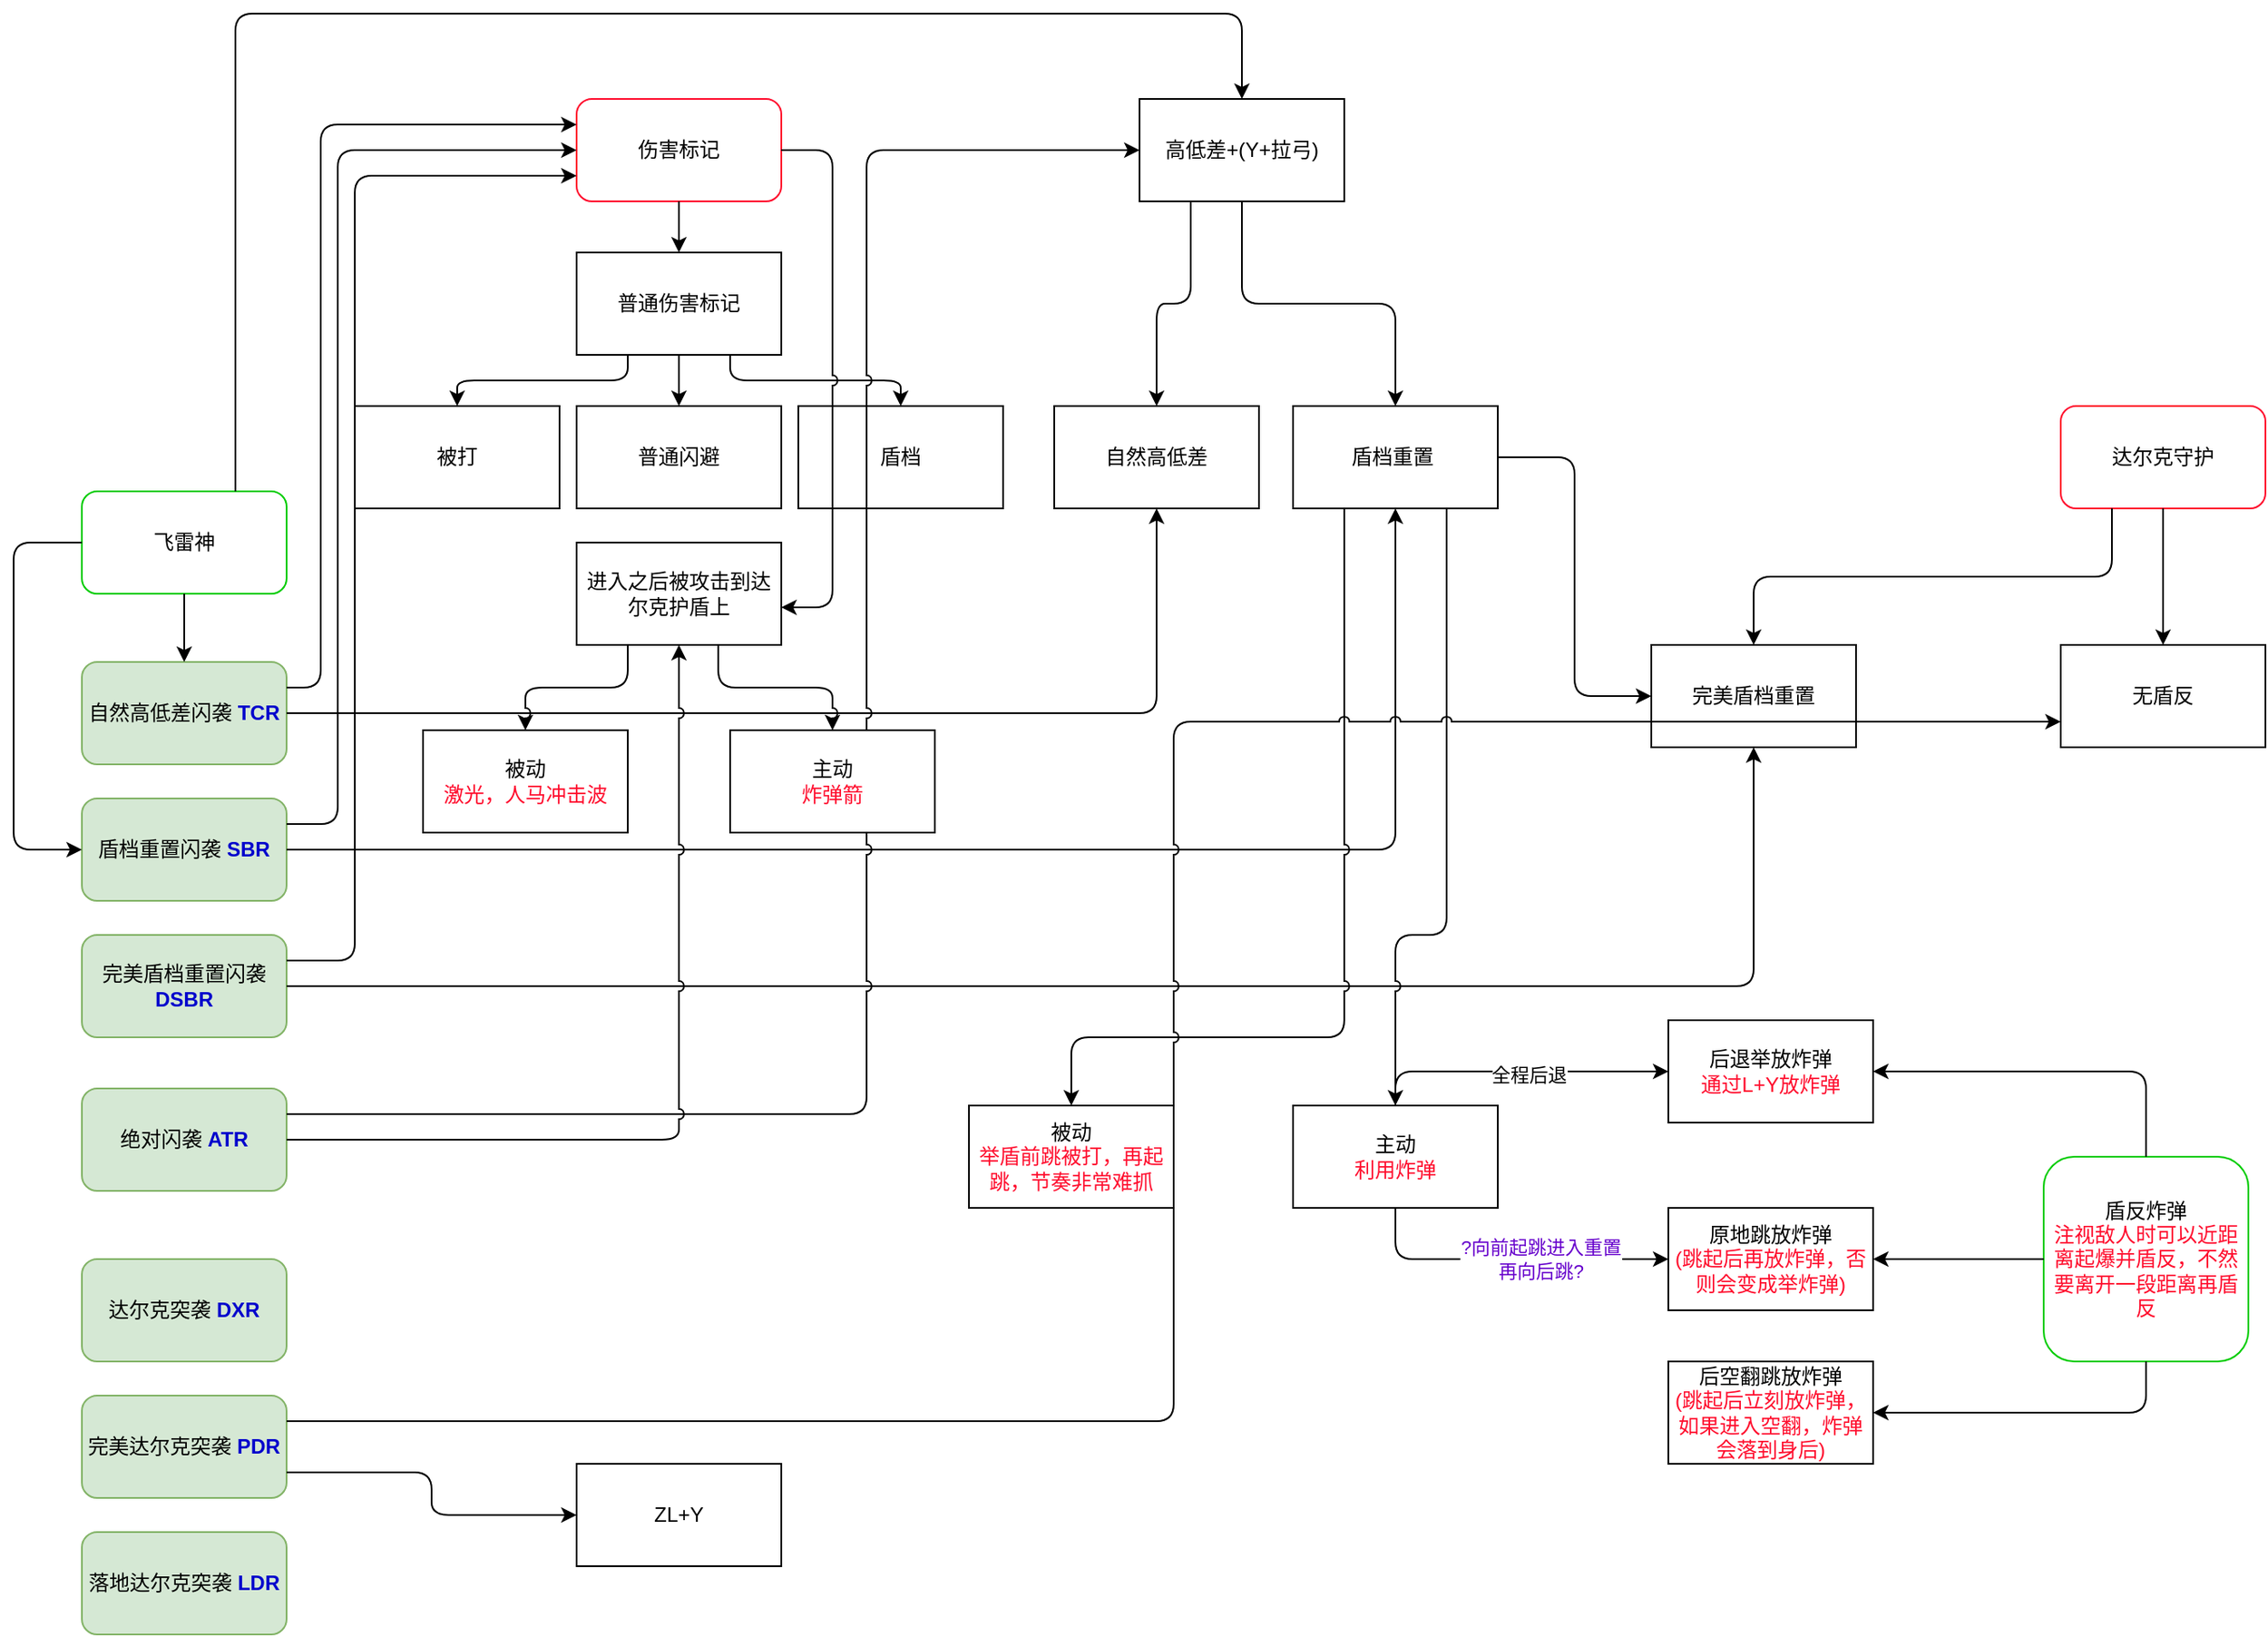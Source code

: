<mxfile version="14.9.8" type="github">
  <diagram id="xsozCrFMCUInGNj29Tw-" name="Page-1">
    <mxGraphModel dx="2364" dy="922" grid="1" gridSize="10" guides="1" tooltips="1" connect="1" arrows="1" fold="1" page="1" pageScale="1" pageWidth="850" pageHeight="1100" math="0" shadow="0">
      <root>
        <mxCell id="0" />
        <mxCell id="1" parent="0" />
        <mxCell id="lfAO867idKvEuOiU2Tfm-1" value="飞雷神" style="rounded=1;whiteSpace=wrap;html=1;strokeColor=#00CC00;" vertex="1" parent="1">
          <mxGeometry x="-40" y="420" width="120" height="60" as="geometry" />
        </mxCell>
        <mxCell id="lfAO867idKvEuOiU2Tfm-2" value="伤害标记" style="rounded=1;whiteSpace=wrap;html=1;strokeWidth=1;strokeColor=#FF0D2D;" vertex="1" parent="1">
          <mxGeometry x="250" y="190" width="120" height="60" as="geometry" />
        </mxCell>
        <mxCell id="lfAO867idKvEuOiU2Tfm-3" value="普通伤害标记" style="rounded=0;whiteSpace=wrap;html=1;" vertex="1" parent="1">
          <mxGeometry x="250" y="280" width="120" height="60" as="geometry" />
        </mxCell>
        <mxCell id="lfAO867idKvEuOiU2Tfm-4" value="被打" style="rounded=0;whiteSpace=wrap;html=1;" vertex="1" parent="1">
          <mxGeometry x="120" y="370" width="120" height="60" as="geometry" />
        </mxCell>
        <mxCell id="lfAO867idKvEuOiU2Tfm-5" value="普通闪避" style="rounded=0;whiteSpace=wrap;html=1;" vertex="1" parent="1">
          <mxGeometry x="250" y="370" width="120" height="60" as="geometry" />
        </mxCell>
        <mxCell id="lfAO867idKvEuOiU2Tfm-6" value="盾档" style="rounded=0;whiteSpace=wrap;html=1;" vertex="1" parent="1">
          <mxGeometry x="380" y="370" width="120" height="60" as="geometry" />
        </mxCell>
        <mxCell id="lfAO867idKvEuOiU2Tfm-8" value="" style="edgeStyle=elbowEdgeStyle;elbow=vertical;endArrow=classic;html=1;entryX=0.5;entryY=0;entryDx=0;entryDy=0;exitX=0.5;exitY=1;exitDx=0;exitDy=0;" edge="1" parent="1" source="lfAO867idKvEuOiU2Tfm-2" target="lfAO867idKvEuOiU2Tfm-3">
          <mxGeometry width="50" height="50" relative="1" as="geometry">
            <mxPoint x="400" y="430" as="sourcePoint" />
            <mxPoint x="450" y="380" as="targetPoint" />
          </mxGeometry>
        </mxCell>
        <mxCell id="lfAO867idKvEuOiU2Tfm-9" value="" style="edgeStyle=elbowEdgeStyle;elbow=vertical;endArrow=classic;html=1;entryX=0.5;entryY=0;entryDx=0;entryDy=0;exitX=0.25;exitY=1;exitDx=0;exitDy=0;entryPerimeter=0;" edge="1" parent="1" source="lfAO867idKvEuOiU2Tfm-3" target="lfAO867idKvEuOiU2Tfm-4">
          <mxGeometry width="50" height="50" relative="1" as="geometry">
            <mxPoint x="530" y="360" as="sourcePoint" />
            <mxPoint x="450" y="410" as="targetPoint" />
          </mxGeometry>
        </mxCell>
        <mxCell id="lfAO867idKvEuOiU2Tfm-10" value="" style="edgeStyle=elbowEdgeStyle;elbow=vertical;endArrow=classic;html=1;entryX=0.5;entryY=0;entryDx=0;entryDy=0;exitX=0.75;exitY=1;exitDx=0;exitDy=0;" edge="1" parent="1" source="lfAO867idKvEuOiU2Tfm-3" target="lfAO867idKvEuOiU2Tfm-6">
          <mxGeometry width="50" height="50" relative="1" as="geometry">
            <mxPoint x="450" y="470" as="sourcePoint" />
            <mxPoint x="320" y="510" as="targetPoint" />
          </mxGeometry>
        </mxCell>
        <mxCell id="lfAO867idKvEuOiU2Tfm-11" value="" style="endArrow=classic;html=1;entryX=0.5;entryY=0;entryDx=0;entryDy=0;exitX=0.5;exitY=1;exitDx=0;exitDy=0;" edge="1" parent="1" source="lfAO867idKvEuOiU2Tfm-3" target="lfAO867idKvEuOiU2Tfm-5">
          <mxGeometry width="50" height="50" relative="1" as="geometry">
            <mxPoint x="400" y="430" as="sourcePoint" />
            <mxPoint x="450" y="380" as="targetPoint" />
          </mxGeometry>
        </mxCell>
        <mxCell id="lfAO867idKvEuOiU2Tfm-12" value="高低差+(Y+拉弓)" style="rounded=0;whiteSpace=wrap;html=1;" vertex="1" parent="1">
          <mxGeometry x="580" y="190" width="120" height="60" as="geometry" />
        </mxCell>
        <mxCell id="lfAO867idKvEuOiU2Tfm-14" value="" style="edgeStyle=segmentEdgeStyle;endArrow=classic;html=1;entryX=0.5;entryY=0;entryDx=0;entryDy=0;exitX=0.75;exitY=0;exitDx=0;exitDy=0;" edge="1" parent="1" source="lfAO867idKvEuOiU2Tfm-1" target="lfAO867idKvEuOiU2Tfm-12">
          <mxGeometry width="50" height="50" relative="1" as="geometry">
            <mxPoint x="60" y="550" as="sourcePoint" />
            <mxPoint x="370" y="370" as="targetPoint" />
            <Array as="points">
              <mxPoint x="50" y="140" />
              <mxPoint x="640" y="140" />
            </Array>
          </mxGeometry>
        </mxCell>
        <mxCell id="lfAO867idKvEuOiU2Tfm-15" value="自然高低差" style="rounded=0;whiteSpace=wrap;html=1;" vertex="1" parent="1">
          <mxGeometry x="530" y="370" width="120" height="60" as="geometry" />
        </mxCell>
        <mxCell id="lfAO867idKvEuOiU2Tfm-17" value="盾档重置&amp;nbsp;" style="rounded=0;whiteSpace=wrap;html=1;" vertex="1" parent="1">
          <mxGeometry x="670" y="370" width="120" height="60" as="geometry" />
        </mxCell>
        <mxCell id="lfAO867idKvEuOiU2Tfm-19" value="完美盾档重置" style="rounded=0;whiteSpace=wrap;html=1;" vertex="1" parent="1">
          <mxGeometry x="880" y="510" width="120" height="60" as="geometry" />
        </mxCell>
        <mxCell id="lfAO867idKvEuOiU2Tfm-21" value="达尔克守护" style="rounded=1;whiteSpace=wrap;html=1;shadow=0;strokeWidth=1;strokeColor=#FF0D2D;" vertex="1" parent="1">
          <mxGeometry x="1120" y="370" width="120" height="60" as="geometry" />
        </mxCell>
        <mxCell id="lfAO867idKvEuOiU2Tfm-22" value="" style="edgeStyle=elbowEdgeStyle;elbow=vertical;endArrow=classic;html=1;exitX=0.25;exitY=1;exitDx=0;exitDy=0;entryX=0.5;entryY=0;entryDx=0;entryDy=0;" edge="1" parent="1" source="lfAO867idKvEuOiU2Tfm-21" target="lfAO867idKvEuOiU2Tfm-19">
          <mxGeometry width="50" height="50" relative="1" as="geometry">
            <mxPoint x="510" y="550" as="sourcePoint" />
            <mxPoint x="560" y="500" as="targetPoint" />
            <Array as="points" />
          </mxGeometry>
        </mxCell>
        <mxCell id="lfAO867idKvEuOiU2Tfm-23" value="被动&lt;br&gt;&lt;font color=&quot;#ff0d2d&quot;&gt;举盾前跳被打，再起跳，节奏非常难抓&lt;/font&gt;" style="rounded=0;whiteSpace=wrap;html=1;" vertex="1" parent="1">
          <mxGeometry x="480" y="780" width="120" height="60" as="geometry" />
        </mxCell>
        <mxCell id="lfAO867idKvEuOiU2Tfm-24" value="主动&lt;br&gt;&lt;font color=&quot;#ff0d2d&quot;&gt;利用炸弹&lt;/font&gt;" style="rounded=0;whiteSpace=wrap;html=1;" vertex="1" parent="1">
          <mxGeometry x="670" y="780" width="120" height="60" as="geometry" />
        </mxCell>
        <mxCell id="lfAO867idKvEuOiU2Tfm-25" value="原地跳放炸弹&lt;br&gt;&lt;font color=&quot;#ff0d2d&quot;&gt;(跳起后再放炸弹，否则会变成举炸弹)&lt;/font&gt;" style="rounded=0;whiteSpace=wrap;html=1;" vertex="1" parent="1">
          <mxGeometry x="890" y="840" width="120" height="60" as="geometry" />
        </mxCell>
        <mxCell id="lfAO867idKvEuOiU2Tfm-26" value="后退举放炸弹&lt;br&gt;&lt;font color=&quot;#ff0d2d&quot;&gt;通过L+Y放炸弹&lt;/font&gt;" style="rounded=0;whiteSpace=wrap;html=1;" vertex="1" parent="1">
          <mxGeometry x="890" y="730" width="120" height="60" as="geometry" />
        </mxCell>
        <mxCell id="lfAO867idKvEuOiU2Tfm-27" value="" style="edgeStyle=elbowEdgeStyle;elbow=vertical;endArrow=classic;html=1;entryX=0;entryY=0.5;entryDx=0;entryDy=0;exitX=0.5;exitY=0;exitDx=0;exitDy=0;" edge="1" parent="1" source="lfAO867idKvEuOiU2Tfm-24" target="lfAO867idKvEuOiU2Tfm-26">
          <mxGeometry width="50" height="50" relative="1" as="geometry">
            <mxPoint x="760" y="840" as="sourcePoint" />
            <mxPoint x="640" y="690" as="targetPoint" />
            <Array as="points">
              <mxPoint x="870" y="760" />
            </Array>
          </mxGeometry>
        </mxCell>
        <mxCell id="lfAO867idKvEuOiU2Tfm-35" value="全程后退" style="edgeLabel;html=1;align=center;verticalAlign=middle;resizable=0;points=[];" vertex="1" connectable="0" parent="lfAO867idKvEuOiU2Tfm-27">
          <mxGeometry x="0.089" y="-2" relative="1" as="geometry">
            <mxPoint as="offset" />
          </mxGeometry>
        </mxCell>
        <mxCell id="lfAO867idKvEuOiU2Tfm-28" value="" style="edgeStyle=elbowEdgeStyle;elbow=vertical;endArrow=classic;html=1;entryX=0;entryY=0.5;entryDx=0;entryDy=0;exitX=0.5;exitY=1;exitDx=0;exitDy=0;" edge="1" parent="1" source="lfAO867idKvEuOiU2Tfm-24" target="lfAO867idKvEuOiU2Tfm-25">
          <mxGeometry width="50" height="50" relative="1" as="geometry">
            <mxPoint x="770" y="850" as="sourcePoint" />
            <mxPoint x="830" y="890" as="targetPoint" />
            <Array as="points">
              <mxPoint x="840" y="870" />
            </Array>
          </mxGeometry>
        </mxCell>
        <mxCell id="lfAO867idKvEuOiU2Tfm-36" value="&lt;font color=&quot;#6600cc&quot;&gt;?向前起跳进入重置&lt;br&gt;再向后跳?&lt;/font&gt;" style="edgeLabel;html=1;align=center;verticalAlign=middle;resizable=0;points=[];" vertex="1" connectable="0" parent="lfAO867idKvEuOiU2Tfm-28">
          <mxGeometry x="0.21" relative="1" as="geometry">
            <mxPoint as="offset" />
          </mxGeometry>
        </mxCell>
        <mxCell id="lfAO867idKvEuOiU2Tfm-29" value="盾反炸弹&lt;br&gt;&lt;font color=&quot;#ff0d2d&quot;&gt;注视敌人时可以近距离起爆并盾反，不然要离开一段距离再盾反&lt;/font&gt;" style="rounded=1;whiteSpace=wrap;html=1;strokeColor=#00CC00;" vertex="1" parent="1">
          <mxGeometry x="1110" y="810" width="120" height="120" as="geometry" />
        </mxCell>
        <mxCell id="lfAO867idKvEuOiU2Tfm-30" value="" style="edgeStyle=elbowEdgeStyle;elbow=vertical;endArrow=classic;html=1;entryX=1;entryY=0.5;entryDx=0;entryDy=0;exitX=0.5;exitY=0;exitDx=0;exitDy=0;" edge="1" parent="1" source="lfAO867idKvEuOiU2Tfm-29" target="lfAO867idKvEuOiU2Tfm-26">
          <mxGeometry width="50" height="50" relative="1" as="geometry">
            <mxPoint x="740" y="790" as="sourcePoint" />
            <mxPoint x="900" y="770" as="targetPoint" />
            <Array as="points">
              <mxPoint x="1090" y="760" />
            </Array>
          </mxGeometry>
        </mxCell>
        <mxCell id="lfAO867idKvEuOiU2Tfm-31" value="后空翻跳放炸弹&lt;br&gt;&lt;font color=&quot;#ff0d2d&quot;&gt;(跳起后立刻放炸弹，如果进入空翻，炸弹会落到身后)&lt;/font&gt;" style="rounded=0;whiteSpace=wrap;html=1;" vertex="1" parent="1">
          <mxGeometry x="890" y="930" width="120" height="60" as="geometry" />
        </mxCell>
        <mxCell id="lfAO867idKvEuOiU2Tfm-33" value="" style="edgeStyle=elbowEdgeStyle;elbow=horizontal;endArrow=classic;html=1;exitX=0;exitY=0.5;exitDx=0;exitDy=0;entryX=1;entryY=0.5;entryDx=0;entryDy=0;" edge="1" parent="1" source="lfAO867idKvEuOiU2Tfm-29" target="lfAO867idKvEuOiU2Tfm-25">
          <mxGeometry width="50" height="50" relative="1" as="geometry">
            <mxPoint x="790" y="710" as="sourcePoint" />
            <mxPoint x="840" y="660" as="targetPoint" />
          </mxGeometry>
        </mxCell>
        <mxCell id="lfAO867idKvEuOiU2Tfm-34" value="" style="edgeStyle=elbowEdgeStyle;elbow=vertical;endArrow=classic;html=1;exitX=0.5;exitY=1;exitDx=0;exitDy=0;entryX=1;entryY=0.5;entryDx=0;entryDy=0;" edge="1" parent="1" source="lfAO867idKvEuOiU2Tfm-29" target="lfAO867idKvEuOiU2Tfm-31">
          <mxGeometry width="50" height="50" relative="1" as="geometry">
            <mxPoint x="790" y="710" as="sourcePoint" />
            <mxPoint x="840" y="660" as="targetPoint" />
            <Array as="points">
              <mxPoint x="1090" y="960" />
            </Array>
          </mxGeometry>
        </mxCell>
        <mxCell id="lfAO867idKvEuOiU2Tfm-37" value="无盾反" style="rounded=0;whiteSpace=wrap;html=1;" vertex="1" parent="1">
          <mxGeometry x="1120" y="510" width="120" height="60" as="geometry" />
        </mxCell>
        <mxCell id="lfAO867idKvEuOiU2Tfm-38" value="" style="endArrow=classic;html=1;entryX=0.5;entryY=0;entryDx=0;entryDy=0;exitX=0.5;exitY=1;exitDx=0;exitDy=0;" edge="1" parent="1" source="lfAO867idKvEuOiU2Tfm-21" target="lfAO867idKvEuOiU2Tfm-37">
          <mxGeometry width="50" height="50" relative="1" as="geometry">
            <mxPoint x="710" y="600" as="sourcePoint" />
            <mxPoint x="760" y="550" as="targetPoint" />
          </mxGeometry>
        </mxCell>
        <mxCell id="lfAO867idKvEuOiU2Tfm-39" value="绝对闪袭 &lt;b&gt;&lt;font color=&quot;#0000cc&quot;&gt;AT&lt;/font&gt;&lt;/b&gt;&lt;font color=&quot;#0000cc&quot;&gt;&lt;b&gt;R&lt;/b&gt;&lt;/font&gt;" style="rounded=1;whiteSpace=wrap;html=1;fillColor=#d5e8d4;strokeColor=#82b366;" vertex="1" parent="1">
          <mxGeometry x="-40" y="770" width="120" height="60" as="geometry" />
        </mxCell>
        <mxCell id="lfAO867idKvEuOiU2Tfm-40" value="自然高低差闪袭 &lt;b&gt;&lt;font color=&quot;#0000cc&quot;&gt;TC&lt;/font&gt;&lt;/b&gt;&lt;font color=&quot;#0000cc&quot;&gt;&lt;b&gt;R&lt;/b&gt;&lt;/font&gt;" style="rounded=1;whiteSpace=wrap;html=1;fillColor=#d5e8d4;strokeColor=#82b366;" vertex="1" parent="1">
          <mxGeometry x="-40" y="520" width="120" height="60" as="geometry" />
        </mxCell>
        <mxCell id="lfAO867idKvEuOiU2Tfm-42" value="盾档重置闪袭 &lt;b&gt;&lt;font color=&quot;#0000cc&quot;&gt;SB&lt;/font&gt;&lt;/b&gt;&lt;font color=&quot;#0000cc&quot;&gt;&lt;b&gt;R&lt;/b&gt;&lt;/font&gt;" style="rounded=1;whiteSpace=wrap;html=1;fillColor=#d5e8d4;strokeColor=#82b366;" vertex="1" parent="1">
          <mxGeometry x="-40" y="600" width="120" height="60" as="geometry" />
        </mxCell>
        <mxCell id="lfAO867idKvEuOiU2Tfm-43" value="完美盾档重置闪袭 &lt;br&gt;&lt;b&gt;&lt;font color=&quot;#0000cc&quot;&gt;D&lt;/font&gt;&lt;/b&gt;&lt;b&gt;&lt;font color=&quot;#0000cc&quot;&gt;SB&lt;/font&gt;&lt;/b&gt;&lt;font color=&quot;#0000cc&quot;&gt;&lt;b&gt;R&lt;/b&gt;&lt;/font&gt;" style="rounded=1;whiteSpace=wrap;html=1;fillColor=#d5e8d4;strokeColor=#82b366;" vertex="1" parent="1">
          <mxGeometry x="-40" y="680" width="120" height="60" as="geometry" />
        </mxCell>
        <mxCell id="lfAO867idKvEuOiU2Tfm-45" value="" style="edgeStyle=elbowEdgeStyle;elbow=horizontal;endArrow=classic;html=1;exitX=1;exitY=0.5;exitDx=0;exitDy=0;entryX=0.5;entryY=1;entryDx=0;entryDy=0;" edge="1" parent="1" source="lfAO867idKvEuOiU2Tfm-40" target="lfAO867idKvEuOiU2Tfm-15">
          <mxGeometry width="50" height="50" relative="1" as="geometry">
            <mxPoint x="280" y="570" as="sourcePoint" />
            <mxPoint x="360" y="520" as="targetPoint" />
            <Array as="points">
              <mxPoint x="590" y="490" />
            </Array>
          </mxGeometry>
        </mxCell>
        <mxCell id="lfAO867idKvEuOiU2Tfm-46" value="" style="edgeStyle=elbowEdgeStyle;elbow=horizontal;endArrow=classic;html=1;exitX=1;exitY=0.5;exitDx=0;exitDy=0;entryX=0.5;entryY=1;entryDx=0;entryDy=0;" edge="1" parent="1" source="lfAO867idKvEuOiU2Tfm-42" target="lfAO867idKvEuOiU2Tfm-17">
          <mxGeometry width="50" height="50" relative="1" as="geometry">
            <mxPoint x="-80" y="590" as="sourcePoint" />
            <mxPoint x="440" y="545" as="targetPoint" />
            <Array as="points">
              <mxPoint x="730" y="560" />
            </Array>
          </mxGeometry>
        </mxCell>
        <mxCell id="lfAO867idKvEuOiU2Tfm-47" value="" style="edgeStyle=elbowEdgeStyle;elbow=vertical;endArrow=classic;html=1;entryX=0.5;entryY=0;entryDx=0;entryDy=0;exitX=0.25;exitY=1;exitDx=0;exitDy=0;" edge="1" parent="1" source="lfAO867idKvEuOiU2Tfm-12" target="lfAO867idKvEuOiU2Tfm-15">
          <mxGeometry width="50" height="50" relative="1" as="geometry">
            <mxPoint x="440" y="420" as="sourcePoint" />
            <mxPoint x="490" y="370" as="targetPoint" />
          </mxGeometry>
        </mxCell>
        <mxCell id="lfAO867idKvEuOiU2Tfm-48" value="" style="edgeStyle=elbowEdgeStyle;elbow=vertical;endArrow=classic;html=1;entryX=0.5;entryY=0;entryDx=0;entryDy=0;exitX=0.5;exitY=1;exitDx=0;exitDy=0;" edge="1" parent="1" source="lfAO867idKvEuOiU2Tfm-12" target="lfAO867idKvEuOiU2Tfm-17">
          <mxGeometry width="50" height="50" relative="1" as="geometry">
            <mxPoint x="620" y="260" as="sourcePoint" />
            <mxPoint x="600" y="380" as="targetPoint" />
          </mxGeometry>
        </mxCell>
        <mxCell id="lfAO867idKvEuOiU2Tfm-49" value="" style="edgeStyle=elbowEdgeStyle;elbow=horizontal;endArrow=classic;html=1;exitX=1;exitY=0.5;exitDx=0;exitDy=0;entryX=0;entryY=0.5;entryDx=0;entryDy=0;" edge="1" parent="1" source="lfAO867idKvEuOiU2Tfm-17" target="lfAO867idKvEuOiU2Tfm-19">
          <mxGeometry width="50" height="50" relative="1" as="geometry">
            <mxPoint x="860" y="510" as="sourcePoint" />
            <mxPoint x="835" y="560" as="targetPoint" />
          </mxGeometry>
        </mxCell>
        <mxCell id="lfAO867idKvEuOiU2Tfm-50" value="" style="endArrow=classic;html=1;exitX=0.5;exitY=1;exitDx=0;exitDy=0;entryX=0.5;entryY=0;entryDx=0;entryDy=0;" edge="1" parent="1" source="lfAO867idKvEuOiU2Tfm-1" target="lfAO867idKvEuOiU2Tfm-40">
          <mxGeometry width="50" height="50" relative="1" as="geometry">
            <mxPoint x="270" y="540" as="sourcePoint" />
            <mxPoint x="320" y="490" as="targetPoint" />
          </mxGeometry>
        </mxCell>
        <mxCell id="lfAO867idKvEuOiU2Tfm-51" value="" style="edgeStyle=elbowEdgeStyle;elbow=horizontal;endArrow=classic;html=1;exitX=0;exitY=0.5;exitDx=0;exitDy=0;entryX=0;entryY=0.5;entryDx=0;entryDy=0;" edge="1" parent="1" source="lfAO867idKvEuOiU2Tfm-1" target="lfAO867idKvEuOiU2Tfm-42">
          <mxGeometry width="50" height="50" relative="1" as="geometry">
            <mxPoint x="270" y="600" as="sourcePoint" />
            <mxPoint x="320" y="550" as="targetPoint" />
            <Array as="points">
              <mxPoint x="-80" y="540" />
            </Array>
          </mxGeometry>
        </mxCell>
        <mxCell id="lfAO867idKvEuOiU2Tfm-52" value="" style="edgeStyle=elbowEdgeStyle;elbow=vertical;endArrow=classic;html=1;entryX=0.5;entryY=1;entryDx=0;entryDy=0;exitX=1;exitY=0.5;exitDx=0;exitDy=0;jumpStyle=arc;" edge="1" parent="1" source="lfAO867idKvEuOiU2Tfm-43" target="lfAO867idKvEuOiU2Tfm-19">
          <mxGeometry width="50" height="50" relative="1" as="geometry">
            <mxPoint x="450" y="600" as="sourcePoint" />
            <mxPoint x="500" y="550" as="targetPoint" />
            <Array as="points">
              <mxPoint x="510" y="710" />
            </Array>
          </mxGeometry>
        </mxCell>
        <mxCell id="lfAO867idKvEuOiU2Tfm-53" value="" style="edgeStyle=elbowEdgeStyle;elbow=vertical;endArrow=classic;html=1;exitX=0.75;exitY=1;exitDx=0;exitDy=0;entryX=0.5;entryY=0;entryDx=0;entryDy=0;jumpStyle=arc;" edge="1" parent="1" source="lfAO867idKvEuOiU2Tfm-17" target="lfAO867idKvEuOiU2Tfm-24">
          <mxGeometry width="50" height="50" relative="1" as="geometry">
            <mxPoint x="680" y="690" as="sourcePoint" />
            <mxPoint x="730" y="640" as="targetPoint" />
            <Array as="points">
              <mxPoint x="750" y="680" />
            </Array>
          </mxGeometry>
        </mxCell>
        <mxCell id="lfAO867idKvEuOiU2Tfm-54" value="" style="edgeStyle=elbowEdgeStyle;elbow=vertical;endArrow=classic;html=1;exitX=0.25;exitY=1;exitDx=0;exitDy=0;entryX=0.5;entryY=0;entryDx=0;entryDy=0;jumpStyle=arc;" edge="1" parent="1" source="lfAO867idKvEuOiU2Tfm-17" target="lfAO867idKvEuOiU2Tfm-23">
          <mxGeometry width="50" height="50" relative="1" as="geometry">
            <mxPoint x="770" y="440" as="sourcePoint" />
            <mxPoint x="740" y="790" as="targetPoint" />
            <Array as="points">
              <mxPoint x="620" y="740" />
            </Array>
          </mxGeometry>
        </mxCell>
        <mxCell id="lfAO867idKvEuOiU2Tfm-55" value="达尔克突袭 &lt;b&gt;&lt;font color=&quot;#0000cc&quot;&gt;DXR&lt;/font&gt;&lt;/b&gt;" style="rounded=1;whiteSpace=wrap;html=1;fillColor=#d5e8d4;strokeColor=#82b366;" vertex="1" parent="1">
          <mxGeometry x="-40" y="870" width="120" height="60" as="geometry" />
        </mxCell>
        <mxCell id="lfAO867idKvEuOiU2Tfm-56" value="完美达尔克突袭 &lt;b&gt;&lt;font color=&quot;#0000cc&quot;&gt;PD&lt;/font&gt;&lt;/b&gt;&lt;font color=&quot;#0000cc&quot;&gt;&lt;b&gt;R&lt;/b&gt;&lt;/font&gt;" style="rounded=1;whiteSpace=wrap;html=1;fillColor=#d5e8d4;strokeColor=#82b366;" vertex="1" parent="1">
          <mxGeometry x="-40" y="950" width="120" height="60" as="geometry" />
        </mxCell>
        <mxCell id="lfAO867idKvEuOiU2Tfm-57" value="落地达尔克突袭 &lt;b&gt;&lt;font color=&quot;#0000cc&quot;&gt;LD&lt;/font&gt;&lt;/b&gt;&lt;font color=&quot;#0000cc&quot;&gt;&lt;b&gt;R&lt;/b&gt;&lt;/font&gt;" style="rounded=1;whiteSpace=wrap;html=1;fillColor=#d5e8d4;strokeColor=#82b366;" vertex="1" parent="1">
          <mxGeometry x="-40" y="1030" width="120" height="60" as="geometry" />
        </mxCell>
        <mxCell id="lfAO867idKvEuOiU2Tfm-60" value="" style="edgeStyle=elbowEdgeStyle;elbow=horizontal;endArrow=classic;html=1;entryX=0;entryY=0.5;entryDx=0;entryDy=0;exitX=1;exitY=0.25;exitDx=0;exitDy=0;jumpStyle=arc;" edge="1" parent="1" source="lfAO867idKvEuOiU2Tfm-39" target="lfAO867idKvEuOiU2Tfm-12">
          <mxGeometry width="50" height="50" relative="1" as="geometry">
            <mxPoint x="440" y="610" as="sourcePoint" />
            <mxPoint x="490" y="560" as="targetPoint" />
            <Array as="points">
              <mxPoint x="420" y="490" />
            </Array>
          </mxGeometry>
        </mxCell>
        <mxCell id="lfAO867idKvEuOiU2Tfm-61" value="进入之后被攻击到达尔克护盾上" style="rounded=0;whiteSpace=wrap;html=1;" vertex="1" parent="1">
          <mxGeometry x="250" y="450" width="120" height="60" as="geometry" />
        </mxCell>
        <mxCell id="lfAO867idKvEuOiU2Tfm-62" value="" style="edgeStyle=elbowEdgeStyle;elbow=horizontal;endArrow=classic;html=1;exitX=1;exitY=0.25;exitDx=0;exitDy=0;entryX=0;entryY=0.25;entryDx=0;entryDy=0;" edge="1" parent="1" source="lfAO867idKvEuOiU2Tfm-40" target="lfAO867idKvEuOiU2Tfm-2">
          <mxGeometry width="50" height="50" relative="1" as="geometry">
            <mxPoint x="370" y="610" as="sourcePoint" />
            <mxPoint x="420" y="560" as="targetPoint" />
            <Array as="points">
              <mxPoint x="100" y="380" />
            </Array>
          </mxGeometry>
        </mxCell>
        <mxCell id="lfAO867idKvEuOiU2Tfm-63" value="" style="edgeStyle=elbowEdgeStyle;elbow=horizontal;endArrow=classic;html=1;exitX=1;exitY=0.25;exitDx=0;exitDy=0;" edge="1" parent="1" source="lfAO867idKvEuOiU2Tfm-42">
          <mxGeometry width="50" height="50" relative="1" as="geometry">
            <mxPoint x="90" y="545" as="sourcePoint" />
            <mxPoint x="250" y="220" as="targetPoint" />
            <Array as="points">
              <mxPoint x="110" y="390" />
            </Array>
          </mxGeometry>
        </mxCell>
        <mxCell id="lfAO867idKvEuOiU2Tfm-64" value="" style="edgeStyle=elbowEdgeStyle;elbow=horizontal;endArrow=classic;html=1;exitX=1;exitY=0.25;exitDx=0;exitDy=0;entryX=0;entryY=0.75;entryDx=0;entryDy=0;" edge="1" parent="1" source="lfAO867idKvEuOiU2Tfm-43" target="lfAO867idKvEuOiU2Tfm-2">
          <mxGeometry width="50" height="50" relative="1" as="geometry">
            <mxPoint x="90" y="625" as="sourcePoint" />
            <mxPoint x="260" y="230" as="targetPoint" />
            <Array as="points">
              <mxPoint x="120" y="400" />
            </Array>
          </mxGeometry>
        </mxCell>
        <mxCell id="lfAO867idKvEuOiU2Tfm-65" value="" style="edgeStyle=elbowEdgeStyle;elbow=horizontal;endArrow=classic;html=1;exitX=1;exitY=0.5;exitDx=0;exitDy=0;entryX=1;entryY=0.633;entryDx=0;entryDy=0;entryPerimeter=0;jumpStyle=arc;" edge="1" parent="1" source="lfAO867idKvEuOiU2Tfm-2" target="lfAO867idKvEuOiU2Tfm-61">
          <mxGeometry width="50" height="50" relative="1" as="geometry">
            <mxPoint x="370" y="610" as="sourcePoint" />
            <mxPoint x="420" y="560" as="targetPoint" />
            <Array as="points">
              <mxPoint x="400" y="369" />
            </Array>
          </mxGeometry>
        </mxCell>
        <mxCell id="lfAO867idKvEuOiU2Tfm-66" value="被动&lt;br&gt;&lt;font color=&quot;#ff0d2d&quot;&gt;激光，人马冲击波&lt;/font&gt;" style="rounded=0;whiteSpace=wrap;html=1;" vertex="1" parent="1">
          <mxGeometry x="160" y="560" width="120" height="60" as="geometry" />
        </mxCell>
        <mxCell id="lfAO867idKvEuOiU2Tfm-67" value="主动&lt;br&gt;&lt;font color=&quot;#ff0d2d&quot;&gt;炸弹箭&lt;/font&gt;" style="rounded=0;whiteSpace=wrap;html=1;" vertex="1" parent="1">
          <mxGeometry x="340" y="560" width="120" height="60" as="geometry" />
        </mxCell>
        <mxCell id="lfAO867idKvEuOiU2Tfm-69" value="" style="edgeStyle=elbowEdgeStyle;elbow=vertical;endArrow=classic;html=1;exitX=0.692;exitY=1;exitDx=0;exitDy=0;exitPerimeter=0;entryX=0.5;entryY=0;entryDx=0;entryDy=0;jumpStyle=arc;" edge="1" parent="1" source="lfAO867idKvEuOiU2Tfm-61" target="lfAO867idKvEuOiU2Tfm-67">
          <mxGeometry width="50" height="50" relative="1" as="geometry">
            <mxPoint x="370" y="620" as="sourcePoint" />
            <mxPoint x="420" y="570" as="targetPoint" />
          </mxGeometry>
        </mxCell>
        <mxCell id="lfAO867idKvEuOiU2Tfm-70" value="" style="edgeStyle=elbowEdgeStyle;elbow=vertical;endArrow=classic;html=1;exitX=0.25;exitY=1;exitDx=0;exitDy=0;entryX=0.5;entryY=0;entryDx=0;entryDy=0;jumpStyle=arc;" edge="1" parent="1" source="lfAO867idKvEuOiU2Tfm-61" target="lfAO867idKvEuOiU2Tfm-66">
          <mxGeometry width="50" height="50" relative="1" as="geometry">
            <mxPoint x="343.04" y="520" as="sourcePoint" />
            <mxPoint x="410" y="570" as="targetPoint" />
          </mxGeometry>
        </mxCell>
        <mxCell id="lfAO867idKvEuOiU2Tfm-71" value="" style="edgeStyle=segmentEdgeStyle;endArrow=classic;html=1;exitX=1;exitY=0.5;exitDx=0;exitDy=0;entryX=0.5;entryY=1;entryDx=0;entryDy=0;jumpStyle=arc;" edge="1" parent="1" source="lfAO867idKvEuOiU2Tfm-39" target="lfAO867idKvEuOiU2Tfm-61">
          <mxGeometry width="50" height="50" relative="1" as="geometry">
            <mxPoint x="370" y="610" as="sourcePoint" />
            <mxPoint x="420" y="560" as="targetPoint" />
          </mxGeometry>
        </mxCell>
        <mxCell id="lfAO867idKvEuOiU2Tfm-72" value="" style="edgeStyle=elbowEdgeStyle;endArrow=classic;html=1;exitX=1;exitY=0.25;exitDx=0;exitDy=0;jumpStyle=arc;strokeOpacity=100;entryX=0;entryY=0.75;entryDx=0;entryDy=0;" edge="1" parent="1" source="lfAO867idKvEuOiU2Tfm-56" target="lfAO867idKvEuOiU2Tfm-37">
          <mxGeometry width="50" height="50" relative="1" as="geometry">
            <mxPoint x="420" y="850" as="sourcePoint" />
            <mxPoint x="1160" y="680" as="targetPoint" />
          </mxGeometry>
        </mxCell>
        <mxCell id="lfAO867idKvEuOiU2Tfm-76" value="ZL+Y" style="rounded=0;whiteSpace=wrap;html=1;" vertex="1" parent="1">
          <mxGeometry x="250" y="990" width="120" height="60" as="geometry" />
        </mxCell>
        <mxCell id="lfAO867idKvEuOiU2Tfm-77" value="" style="edgeStyle=elbowEdgeStyle;elbow=horizontal;endArrow=classic;html=1;exitX=1;exitY=0.75;exitDx=0;exitDy=0;entryX=0;entryY=0.5;entryDx=0;entryDy=0;" edge="1" parent="1" source="lfAO867idKvEuOiU2Tfm-56" target="lfAO867idKvEuOiU2Tfm-76">
          <mxGeometry width="50" height="50" relative="1" as="geometry">
            <mxPoint x="670" y="870" as="sourcePoint" />
            <mxPoint x="720" y="820" as="targetPoint" />
          </mxGeometry>
        </mxCell>
      </root>
    </mxGraphModel>
  </diagram>
</mxfile>

